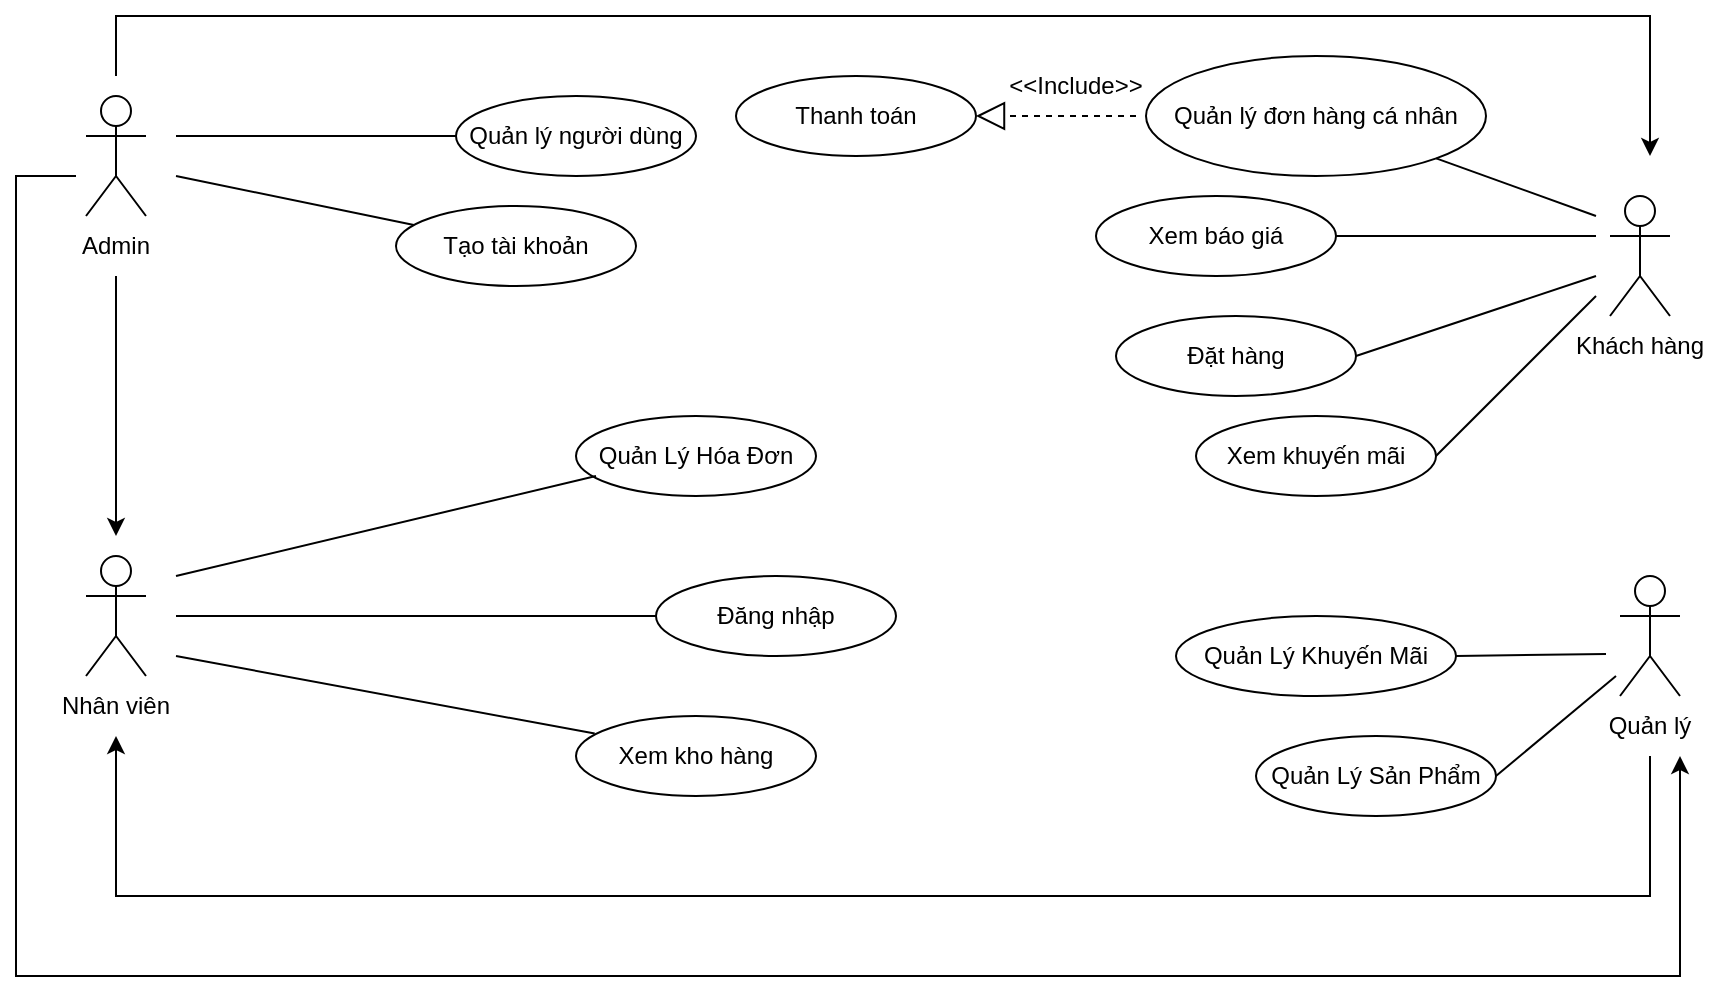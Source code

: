 <mxfile version="20.2.7" type="github">
  <diagram id="Z0K4d841dN_GdC7LYWth" name="Trang-1">
    <mxGraphModel dx="1771" dy="526" grid="1" gridSize="10" guides="1" tooltips="1" connect="1" arrows="1" fold="1" page="1" pageScale="1" pageWidth="827" pageHeight="1169" math="0" shadow="0">
      <root>
        <mxCell id="0" />
        <mxCell id="1" parent="0" />
        <mxCell id="aPQ3o3ZtKDtd-mwTrnXC-591" value="Actor" style="shape=umlActor;verticalLabelPosition=bottom;verticalAlign=top;html=1;outlineConnect=0;labelPadding=0;noLabel=1;" parent="1" vertex="1">
          <mxGeometry x="-785" y="60" width="30" height="60" as="geometry" />
        </mxCell>
        <mxCell id="aPQ3o3ZtKDtd-mwTrnXC-592" value="Admin" style="text;html=1;strokeColor=none;fillColor=none;align=center;verticalAlign=middle;whiteSpace=wrap;rounded=0;" parent="1" vertex="1">
          <mxGeometry x="-800" y="120" width="60" height="30" as="geometry" />
        </mxCell>
        <mxCell id="aPQ3o3ZtKDtd-mwTrnXC-593" value="Actor" style="shape=umlActor;verticalLabelPosition=bottom;verticalAlign=top;html=1;outlineConnect=0;labelPadding=0;noLabel=1;" parent="1" vertex="1">
          <mxGeometry x="-785" y="290" width="30" height="60" as="geometry" />
        </mxCell>
        <mxCell id="aPQ3o3ZtKDtd-mwTrnXC-594" value="Nhân viên" style="text;html=1;strokeColor=none;fillColor=none;align=center;verticalAlign=middle;whiteSpace=wrap;rounded=0;" parent="1" vertex="1">
          <mxGeometry x="-800" y="350" width="60" height="30" as="geometry" />
        </mxCell>
        <mxCell id="aPQ3o3ZtKDtd-mwTrnXC-595" value="Actor" style="shape=umlActor;verticalLabelPosition=bottom;verticalAlign=top;html=1;outlineConnect=0;labelPadding=0;noLabel=1;" parent="1" vertex="1">
          <mxGeometry x="-18" y="300" width="30" height="60" as="geometry" />
        </mxCell>
        <mxCell id="aPQ3o3ZtKDtd-mwTrnXC-596" value="Quản lý" style="text;html=1;strokeColor=none;fillColor=none;align=center;verticalAlign=middle;whiteSpace=wrap;rounded=0;" parent="1" vertex="1">
          <mxGeometry x="-33" y="360" width="60" height="30" as="geometry" />
        </mxCell>
        <mxCell id="aPQ3o3ZtKDtd-mwTrnXC-597" value="Actor" style="shape=umlActor;verticalLabelPosition=bottom;verticalAlign=top;html=1;outlineConnect=0;labelPadding=0;noLabel=1;" parent="1" vertex="1">
          <mxGeometry x="-23" y="110" width="30" height="60" as="geometry" />
        </mxCell>
        <mxCell id="aPQ3o3ZtKDtd-mwTrnXC-598" value="Khách hàng" style="text;html=1;strokeColor=none;fillColor=none;align=center;verticalAlign=middle;whiteSpace=wrap;rounded=0;" parent="1" vertex="1">
          <mxGeometry x="-43" y="170" width="70" height="30" as="geometry" />
        </mxCell>
        <mxCell id="aPQ3o3ZtKDtd-mwTrnXC-599" value="Đăng nhập" style="ellipse;whiteSpace=wrap;html=1;" parent="1" vertex="1">
          <mxGeometry x="-500" y="300" width="120" height="40" as="geometry" />
        </mxCell>
        <mxCell id="aPQ3o3ZtKDtd-mwTrnXC-600" value="" style="endArrow=none;html=1;rounded=0;entryX=0;entryY=0.5;entryDx=0;entryDy=0;" parent="1" target="aPQ3o3ZtKDtd-mwTrnXC-599" edge="1">
          <mxGeometry width="50" height="50" relative="1" as="geometry">
            <mxPoint x="-740" y="320" as="sourcePoint" />
            <mxPoint x="-410" y="250" as="targetPoint" />
          </mxGeometry>
        </mxCell>
        <mxCell id="aPQ3o3ZtKDtd-mwTrnXC-601" value="" style="endArrow=classic;html=1;rounded=0;exitX=0.5;exitY=1;exitDx=0;exitDy=0;" parent="1" source="aPQ3o3ZtKDtd-mwTrnXC-592" edge="1">
          <mxGeometry width="50" height="50" relative="1" as="geometry">
            <mxPoint x="-460" y="300" as="sourcePoint" />
            <mxPoint x="-770" y="280" as="targetPoint" />
          </mxGeometry>
        </mxCell>
        <mxCell id="aPQ3o3ZtKDtd-mwTrnXC-602" value="Tạo tài khoản" style="ellipse;whiteSpace=wrap;html=1;" parent="1" vertex="1">
          <mxGeometry x="-630" y="115" width="120" height="40" as="geometry" />
        </mxCell>
        <mxCell id="aPQ3o3ZtKDtd-mwTrnXC-603" value="Quản Lý Sản Phẩm" style="ellipse;whiteSpace=wrap;html=1;" parent="1" vertex="1">
          <mxGeometry x="-200" y="380" width="120" height="40" as="geometry" />
        </mxCell>
        <mxCell id="aPQ3o3ZtKDtd-mwTrnXC-604" value="Quản Lý Hóa Đơn" style="ellipse;whiteSpace=wrap;html=1;" parent="1" vertex="1">
          <mxGeometry x="-540" y="220" width="120" height="40" as="geometry" />
        </mxCell>
        <mxCell id="aPQ3o3ZtKDtd-mwTrnXC-605" value="Quản Lý Khuyến Mãi" style="ellipse;whiteSpace=wrap;html=1;" parent="1" vertex="1">
          <mxGeometry x="-240" y="320" width="140" height="40" as="geometry" />
        </mxCell>
        <mxCell id="aPQ3o3ZtKDtd-mwTrnXC-606" value="Quản lý đơn hàng cá nhân" style="ellipse;whiteSpace=wrap;html=1;" parent="1" vertex="1">
          <mxGeometry x="-255" y="40" width="170" height="60" as="geometry" />
        </mxCell>
        <mxCell id="aPQ3o3ZtKDtd-mwTrnXC-607" value="Xem khuyến mãi" style="ellipse;whiteSpace=wrap;html=1;" parent="1" vertex="1">
          <mxGeometry x="-230" y="220" width="120" height="40" as="geometry" />
        </mxCell>
        <mxCell id="aPQ3o3ZtKDtd-mwTrnXC-608" style="edgeStyle=orthogonalEdgeStyle;rounded=0;orthogonalLoop=1;jettySize=auto;html=1;exitX=1;exitY=0.5;exitDx=0;exitDy=0;" parent="1" source="aPQ3o3ZtKDtd-mwTrnXC-609" edge="1">
          <mxGeometry relative="1" as="geometry">
            <mxPoint x="-150" y="190" as="targetPoint" />
          </mxGeometry>
        </mxCell>
        <mxCell id="aPQ3o3ZtKDtd-mwTrnXC-609" value="Đặt hàng" style="ellipse;whiteSpace=wrap;html=1;" parent="1" vertex="1">
          <mxGeometry x="-270" y="170" width="120" height="40" as="geometry" />
        </mxCell>
        <mxCell id="aPQ3o3ZtKDtd-mwTrnXC-610" value="Xem báo giá" style="ellipse;whiteSpace=wrap;html=1;" parent="1" vertex="1">
          <mxGeometry x="-280" y="110" width="120" height="40" as="geometry" />
        </mxCell>
        <mxCell id="aPQ3o3ZtKDtd-mwTrnXC-611" value="Quản lý người dùng" style="ellipse;whiteSpace=wrap;html=1;" parent="1" vertex="1">
          <mxGeometry x="-600" y="60" width="120" height="40" as="geometry" />
        </mxCell>
        <mxCell id="aPQ3o3ZtKDtd-mwTrnXC-612" value="" style="endArrow=none;html=1;rounded=0;exitX=1;exitY=0.5;exitDx=0;exitDy=0;" parent="1" source="aPQ3o3ZtKDtd-mwTrnXC-605" edge="1">
          <mxGeometry width="50" height="50" relative="1" as="geometry">
            <mxPoint x="-185" y="339" as="sourcePoint" />
            <mxPoint x="-25" y="339" as="targetPoint" />
            <Array as="points" />
          </mxGeometry>
        </mxCell>
        <mxCell id="aPQ3o3ZtKDtd-mwTrnXC-613" value="" style="endArrow=none;html=1;rounded=0;" parent="1" target="aPQ3o3ZtKDtd-mwTrnXC-611" edge="1">
          <mxGeometry width="50" height="50" relative="1" as="geometry">
            <mxPoint x="-740" y="80" as="sourcePoint" />
            <mxPoint x="-410" y="250" as="targetPoint" />
          </mxGeometry>
        </mxCell>
        <mxCell id="aPQ3o3ZtKDtd-mwTrnXC-614" value="" style="endArrow=none;html=1;rounded=0;" parent="1" target="aPQ3o3ZtKDtd-mwTrnXC-602" edge="1">
          <mxGeometry width="50" height="50" relative="1" as="geometry">
            <mxPoint x="-740" y="100" as="sourcePoint" />
            <mxPoint x="-410" y="250" as="targetPoint" />
          </mxGeometry>
        </mxCell>
        <mxCell id="aPQ3o3ZtKDtd-mwTrnXC-615" value="" style="endArrow=none;html=1;rounded=0;exitX=1;exitY=0.5;exitDx=0;exitDy=0;" parent="1" source="aPQ3o3ZtKDtd-mwTrnXC-607" edge="1">
          <mxGeometry width="50" height="50" relative="1" as="geometry">
            <mxPoint x="-510" y="120" as="sourcePoint" />
            <mxPoint x="-30" y="160" as="targetPoint" />
          </mxGeometry>
        </mxCell>
        <mxCell id="aPQ3o3ZtKDtd-mwTrnXC-616" value="" style="endArrow=none;html=1;rounded=0;exitX=1;exitY=0.5;exitDx=0;exitDy=0;" parent="1" source="aPQ3o3ZtKDtd-mwTrnXC-610" edge="1">
          <mxGeometry width="50" height="50" relative="1" as="geometry">
            <mxPoint x="-510" y="120" as="sourcePoint" />
            <mxPoint x="-30" y="130" as="targetPoint" />
          </mxGeometry>
        </mxCell>
        <mxCell id="aPQ3o3ZtKDtd-mwTrnXC-617" value="" style="endArrow=none;html=1;rounded=0;exitX=1;exitY=0.5;exitDx=0;exitDy=0;" parent="1" source="aPQ3o3ZtKDtd-mwTrnXC-609" edge="1">
          <mxGeometry width="50" height="50" relative="1" as="geometry">
            <mxPoint x="-510" y="120" as="sourcePoint" />
            <mxPoint x="-30" y="150" as="targetPoint" />
          </mxGeometry>
        </mxCell>
        <mxCell id="aPQ3o3ZtKDtd-mwTrnXC-618" value="" style="endArrow=none;html=1;rounded=0;exitX=1;exitY=1;exitDx=0;exitDy=0;" parent="1" source="aPQ3o3ZtKDtd-mwTrnXC-606" edge="1">
          <mxGeometry width="50" height="50" relative="1" as="geometry">
            <mxPoint x="-510" y="120" as="sourcePoint" />
            <mxPoint x="-30" y="120" as="targetPoint" />
          </mxGeometry>
        </mxCell>
        <mxCell id="aPQ3o3ZtKDtd-mwTrnXC-619" value="" style="endArrow=classic;html=1;rounded=0;exitX=0.5;exitY=1;exitDx=0;exitDy=0;entryX=0.5;entryY=1;entryDx=0;entryDy=0;" parent="1" source="aPQ3o3ZtKDtd-mwTrnXC-596" target="aPQ3o3ZtKDtd-mwTrnXC-594" edge="1">
          <mxGeometry width="50" height="50" relative="1" as="geometry">
            <mxPoint x="-390" y="260" as="sourcePoint" />
            <mxPoint x="-340" y="210" as="targetPoint" />
            <Array as="points">
              <mxPoint x="-3" y="460" />
              <mxPoint x="-770" y="460" />
            </Array>
          </mxGeometry>
        </mxCell>
        <mxCell id="aPQ3o3ZtKDtd-mwTrnXC-620" value="" style="endArrow=none;html=1;rounded=0;" parent="1" edge="1">
          <mxGeometry width="50" height="50" relative="1" as="geometry">
            <mxPoint x="-530" y="250" as="sourcePoint" />
            <mxPoint x="-740" y="300" as="targetPoint" />
          </mxGeometry>
        </mxCell>
        <mxCell id="aPQ3o3ZtKDtd-mwTrnXC-621" value="" style="endArrow=none;html=1;rounded=0;exitX=1;exitY=0.5;exitDx=0;exitDy=0;" parent="1" source="aPQ3o3ZtKDtd-mwTrnXC-603" edge="1">
          <mxGeometry width="50" height="50" relative="1" as="geometry">
            <mxPoint x="-410" y="280" as="sourcePoint" />
            <mxPoint x="-20" y="350" as="targetPoint" />
          </mxGeometry>
        </mxCell>
        <mxCell id="aPQ3o3ZtKDtd-mwTrnXC-622" value="Xem kho hàng" style="ellipse;whiteSpace=wrap;html=1;" parent="1" vertex="1">
          <mxGeometry x="-540" y="370" width="120" height="40" as="geometry" />
        </mxCell>
        <mxCell id="aPQ3o3ZtKDtd-mwTrnXC-623" value="" style="endArrow=none;html=1;rounded=0;exitX=0.078;exitY=0.22;exitDx=0;exitDy=0;exitPerimeter=0;" parent="1" source="aPQ3o3ZtKDtd-mwTrnXC-622" edge="1">
          <mxGeometry width="50" height="50" relative="1" as="geometry">
            <mxPoint x="-450" y="360" as="sourcePoint" />
            <mxPoint x="-740" y="340" as="targetPoint" />
          </mxGeometry>
        </mxCell>
        <mxCell id="aPQ3o3ZtKDtd-mwTrnXC-624" value="" style="endArrow=classic;html=1;rounded=0;entryX=0.75;entryY=1;entryDx=0;entryDy=0;" parent="1" target="aPQ3o3ZtKDtd-mwTrnXC-596" edge="1">
          <mxGeometry width="50" height="50" relative="1" as="geometry">
            <mxPoint x="-790" y="100" as="sourcePoint" />
            <mxPoint x="-270" y="290" as="targetPoint" />
            <Array as="points">
              <mxPoint x="-820" y="100" />
              <mxPoint x="-820" y="500" />
              <mxPoint x="12" y="500" />
            </Array>
          </mxGeometry>
        </mxCell>
        <mxCell id="aPQ3o3ZtKDtd-mwTrnXC-625" value="" style="endArrow=classic;html=1;rounded=0;" parent="1" edge="1">
          <mxGeometry width="50" height="50" relative="1" as="geometry">
            <mxPoint x="-770" y="50" as="sourcePoint" />
            <mxPoint x="-3" y="90" as="targetPoint" />
            <Array as="points">
              <mxPoint x="-770" y="20" />
              <mxPoint x="-3" y="20" />
            </Array>
          </mxGeometry>
        </mxCell>
        <mxCell id="aPQ3o3ZtKDtd-mwTrnXC-626" value="Thanh toán" style="ellipse;whiteSpace=wrap;html=1;" parent="1" vertex="1">
          <mxGeometry x="-460" y="50" width="120" height="40" as="geometry" />
        </mxCell>
        <mxCell id="aPQ3o3ZtKDtd-mwTrnXC-627" value="" style="endArrow=block;dashed=1;endFill=0;endSize=12;html=1;rounded=0;entryX=1;entryY=0.5;entryDx=0;entryDy=0;" parent="1" target="aPQ3o3ZtKDtd-mwTrnXC-626" edge="1">
          <mxGeometry width="160" relative="1" as="geometry">
            <mxPoint x="-260" y="70" as="sourcePoint" />
            <mxPoint x="-340" y="280" as="targetPoint" />
          </mxGeometry>
        </mxCell>
        <mxCell id="aPQ3o3ZtKDtd-mwTrnXC-628" value="&amp;lt;&amp;lt;Include&amp;gt;&amp;gt;" style="text;html=1;strokeColor=none;fillColor=none;align=center;verticalAlign=middle;whiteSpace=wrap;rounded=0;" parent="1" vertex="1">
          <mxGeometry x="-320" y="40" width="60" height="30" as="geometry" />
        </mxCell>
      </root>
    </mxGraphModel>
  </diagram>
</mxfile>
